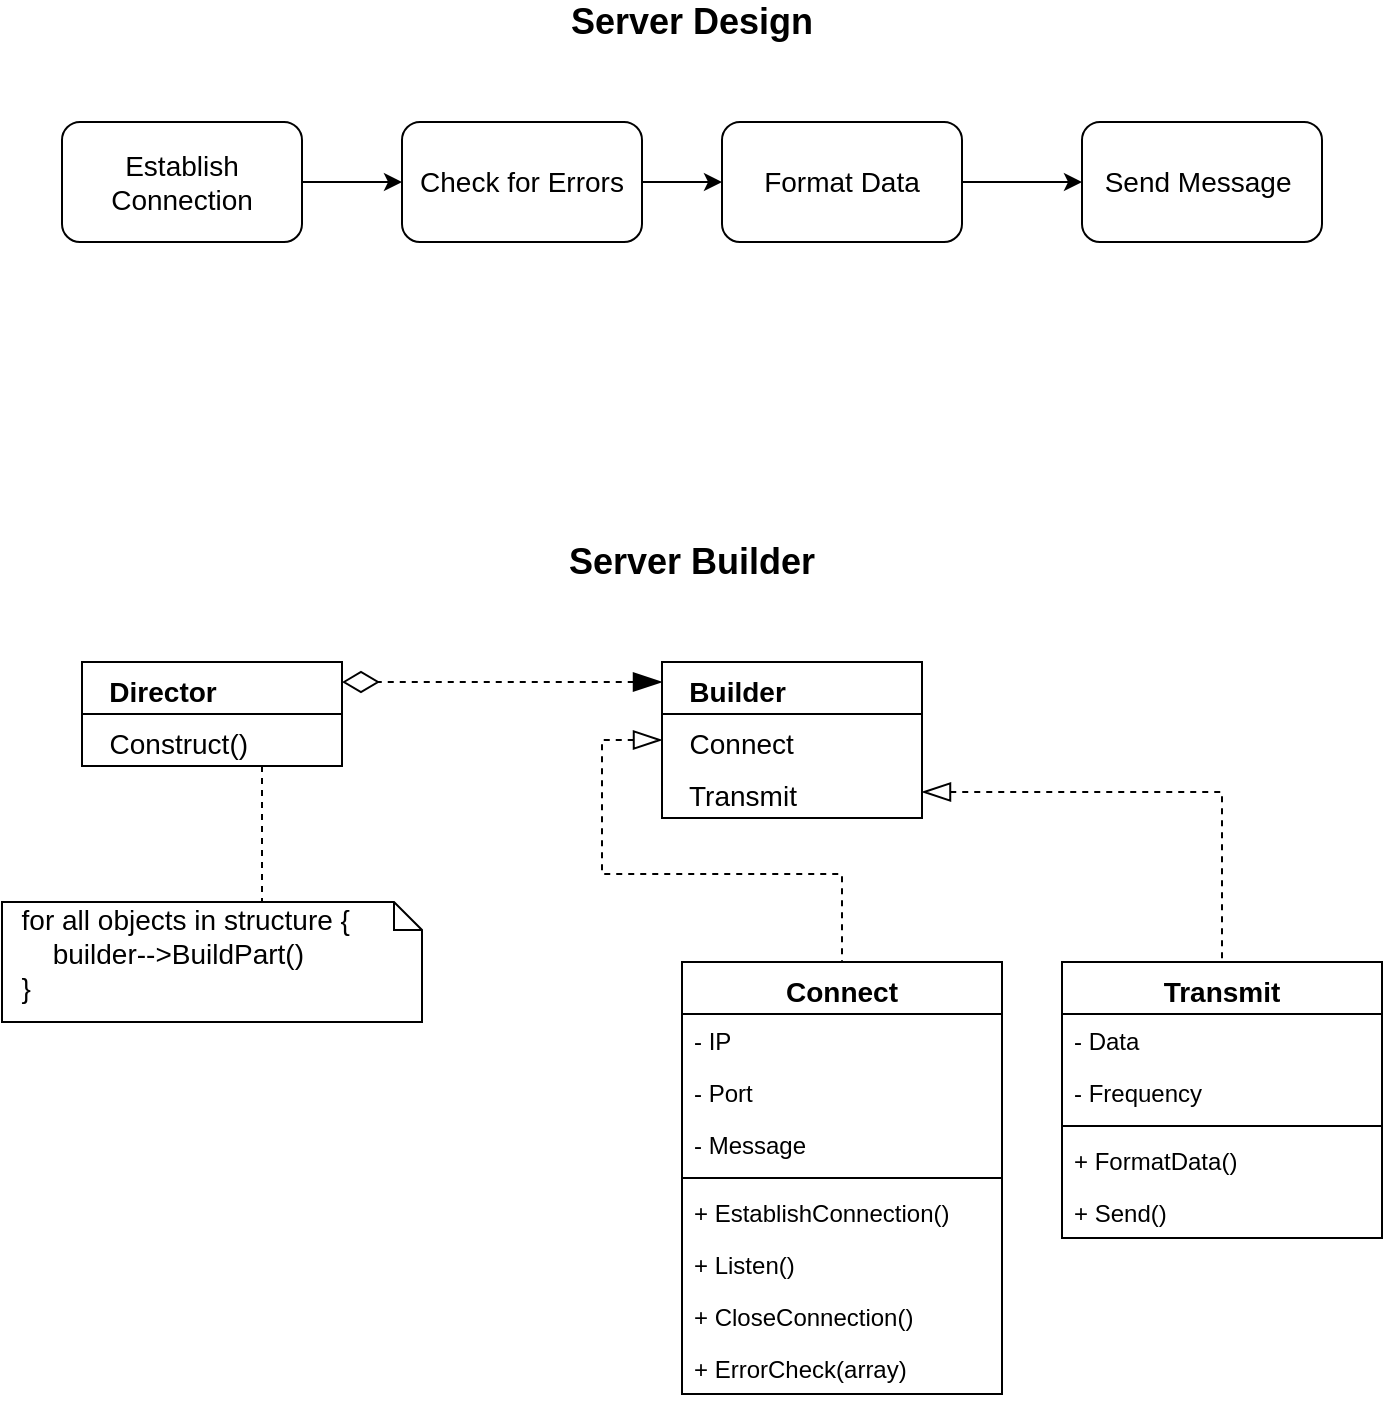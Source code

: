 <mxfile version="13.2.2" type="device"><diagram id="TvQknBmfNsbgyYV2aUpn" name="Page-1"><mxGraphModel dx="918" dy="956" grid="0" gridSize="10" guides="1" tooltips="1" connect="1" arrows="1" fold="1" page="1" pageScale="1" pageWidth="850" pageHeight="1100" math="0" shadow="0"><root><mxCell id="0"/><mxCell id="1" parent="0"/><mxCell id="6xHzzpSM55IbYRGLDwlZ-7" value="" style="edgeStyle=orthogonalEdgeStyle;rounded=0;orthogonalLoop=1;jettySize=auto;html=1;" edge="1" parent="1" source="6xHzzpSM55IbYRGLDwlZ-1" target="6xHzzpSM55IbYRGLDwlZ-6"><mxGeometry relative="1" as="geometry"/></mxCell><mxCell id="6xHzzpSM55IbYRGLDwlZ-1" value="&lt;span style=&quot;font-size: 14px&quot;&gt;Establish Connection&lt;/span&gt;" style="rounded=1;whiteSpace=wrap;html=1;" vertex="1" parent="1"><mxGeometry x="110" y="262" width="120" height="60" as="geometry"/></mxCell><mxCell id="6xHzzpSM55IbYRGLDwlZ-9" value="" style="edgeStyle=orthogonalEdgeStyle;rounded=0;orthogonalLoop=1;jettySize=auto;html=1;" edge="1" parent="1" source="6xHzzpSM55IbYRGLDwlZ-6" target="6xHzzpSM55IbYRGLDwlZ-8"><mxGeometry relative="1" as="geometry"/></mxCell><mxCell id="6xHzzpSM55IbYRGLDwlZ-6" value="&lt;span style=&quot;font-size: 14px&quot;&gt;Check for Errors&lt;/span&gt;" style="rounded=1;whiteSpace=wrap;html=1;" vertex="1" parent="1"><mxGeometry x="280" y="262" width="120" height="60" as="geometry"/></mxCell><mxCell id="6xHzzpSM55IbYRGLDwlZ-11" value="" style="edgeStyle=orthogonalEdgeStyle;rounded=0;orthogonalLoop=1;jettySize=auto;html=1;" edge="1" parent="1" source="6xHzzpSM55IbYRGLDwlZ-8" target="6xHzzpSM55IbYRGLDwlZ-10"><mxGeometry relative="1" as="geometry"/></mxCell><mxCell id="6xHzzpSM55IbYRGLDwlZ-8" value="&lt;span style=&quot;font-size: 14px&quot;&gt;Format Data&lt;/span&gt;" style="rounded=1;whiteSpace=wrap;html=1;" vertex="1" parent="1"><mxGeometry x="440" y="262" width="120" height="60" as="geometry"/></mxCell><mxCell id="6xHzzpSM55IbYRGLDwlZ-10" value="&lt;span style=&quot;font-size: 14px&quot;&gt;Send Message&amp;nbsp;&lt;/span&gt;" style="rounded=1;whiteSpace=wrap;html=1;" vertex="1" parent="1"><mxGeometry x="620" y="262" width="120" height="60" as="geometry"/></mxCell><mxCell id="6xHzzpSM55IbYRGLDwlZ-2" value="&lt;font style=&quot;font-size: 18px;&quot;&gt;&lt;b style=&quot;font-size: 18px;&quot;&gt;Server Design&lt;/b&gt;&lt;/font&gt;" style="text;html=1;strokeColor=none;fillColor=none;align=center;verticalAlign=middle;whiteSpace=wrap;rounded=0;fontSize=18;" vertex="1" parent="1"><mxGeometry x="345" y="202" width="160" height="20" as="geometry"/></mxCell><mxCell id="6xHzzpSM55IbYRGLDwlZ-13" value="&lt;font style=&quot;font-size: 18px&quot;&gt;&lt;b style=&quot;font-size: 18px&quot;&gt;Server Builder&lt;/b&gt;&lt;/font&gt;" style="text;html=1;strokeColor=none;fillColor=none;align=center;verticalAlign=middle;whiteSpace=wrap;rounded=0;fontSize=18;" vertex="1" parent="1"><mxGeometry x="345" y="472" width="160" height="20" as="geometry"/></mxCell><mxCell id="6xHzzpSM55IbYRGLDwlZ-20" value="" style="endArrow=oval;html=1;edgeStyle=orthogonalEdgeStyle;fontSize=14;dashed=1;endFill=0;" edge="1" parent="1"><mxGeometry relative="1" as="geometry"><mxPoint x="210" y="584" as="sourcePoint"/><mxPoint x="210" y="662" as="targetPoint"/></mxGeometry></mxCell><mxCell id="6xHzzpSM55IbYRGLDwlZ-25" value="&amp;nbsp; for all objects in structure {&lt;br&gt;&amp;nbsp; &amp;nbsp; &amp;nbsp; builder--&amp;gt;BuildPart()&lt;br&gt;&amp;nbsp; }" style="shape=note;whiteSpace=wrap;html=1;size=14;verticalAlign=top;align=left;spacingTop=-6;fontSize=14;" vertex="1" parent="1"><mxGeometry x="80" y="652" width="210" height="60" as="geometry"/></mxCell><mxCell id="6xHzzpSM55IbYRGLDwlZ-26" value="" style="endArrow=diamondThin;endFill=0;endSize=16;html=1;dashed=1;fontSize=14;startArrow=blockThin;startFill=1;targetPerimeterSpacing=0;startSize=12;" edge="1" parent="1"><mxGeometry width="160" relative="1" as="geometry"><mxPoint x="410" y="542" as="sourcePoint"/><mxPoint x="250" y="542" as="targetPoint"/></mxGeometry></mxCell><mxCell id="6xHzzpSM55IbYRGLDwlZ-69" style="edgeStyle=orthogonalEdgeStyle;rounded=0;orthogonalLoop=1;jettySize=auto;html=1;exitX=0;exitY=0.5;exitDx=0;exitDy=0;entryX=0.5;entryY=0;entryDx=0;entryDy=0;dashed=1;startArrow=blockThin;startFill=0;startSize=12;endArrow=none;endFill=0;endSize=16;targetPerimeterSpacing=0;fontSize=14;" edge="1" parent="1" source="6xHzzpSM55IbYRGLDwlZ-32" target="6xHzzpSM55IbYRGLDwlZ-36"><mxGeometry relative="1" as="geometry"/></mxCell><mxCell id="6xHzzpSM55IbYRGLDwlZ-70" style="edgeStyle=orthogonalEdgeStyle;rounded=0;orthogonalLoop=1;jettySize=auto;html=1;dashed=1;startArrow=blockThin;startFill=0;startSize=12;endArrow=none;endFill=0;endSize=16;targetPerimeterSpacing=0;fontSize=14;entryX=0.5;entryY=0;entryDx=0;entryDy=0;" edge="1" parent="1" source="6xHzzpSM55IbYRGLDwlZ-35" target="6xHzzpSM55IbYRGLDwlZ-44"><mxGeometry relative="1" as="geometry"/></mxCell><mxCell id="6xHzzpSM55IbYRGLDwlZ-15" value="   Director" style="swimlane;fontStyle=1;align=left;verticalAlign=top;childLayout=stackLayout;horizontal=1;startSize=26;horizontalStack=0;resizeParent=1;resizeParentMax=0;resizeLast=0;collapsible=1;marginBottom=0;fontSize=14;" vertex="1" parent="1"><mxGeometry x="120" y="532" width="130" height="52" as="geometry"/></mxCell><mxCell id="6xHzzpSM55IbYRGLDwlZ-18" value="  Construct()" style="text;strokeColor=none;fillColor=none;align=left;verticalAlign=top;spacingLeft=4;spacingRight=4;overflow=hidden;rotatable=0;points=[[0,0.5],[1,0.5]];portConstraint=eastwest;fontSize=14;" vertex="1" parent="6xHzzpSM55IbYRGLDwlZ-15"><mxGeometry y="26" width="130" height="26" as="geometry"/></mxCell><mxCell id="6xHzzpSM55IbYRGLDwlZ-31" value="   Builder" style="swimlane;fontStyle=1;align=left;verticalAlign=top;childLayout=stackLayout;horizontal=1;startSize=26;horizontalStack=0;resizeParent=1;resizeParentMax=0;resizeLast=0;collapsible=1;marginBottom=0;fontSize=14;" vertex="1" parent="1"><mxGeometry x="410" y="532" width="130" height="78" as="geometry"/></mxCell><mxCell id="6xHzzpSM55IbYRGLDwlZ-32" value="  Connect" style="text;strokeColor=none;fillColor=none;align=left;verticalAlign=top;spacingLeft=4;spacingRight=4;overflow=hidden;rotatable=0;points=[[0,0.5],[1,0.5]];portConstraint=eastwest;fontSize=14;" vertex="1" parent="6xHzzpSM55IbYRGLDwlZ-31"><mxGeometry y="26" width="130" height="26" as="geometry"/></mxCell><mxCell id="6xHzzpSM55IbYRGLDwlZ-35" value="  Transmit " style="text;strokeColor=none;fillColor=none;align=left;verticalAlign=top;spacingLeft=4;spacingRight=4;overflow=hidden;rotatable=0;points=[[0,0.5],[1,0.5]];portConstraint=eastwest;fontSize=14;" vertex="1" parent="6xHzzpSM55IbYRGLDwlZ-31"><mxGeometry y="52" width="130" height="26" as="geometry"/></mxCell><mxCell id="6xHzzpSM55IbYRGLDwlZ-36" value="Connect" style="swimlane;fontStyle=1;align=center;verticalAlign=top;childLayout=stackLayout;horizontal=1;startSize=26;horizontalStack=0;resizeParent=1;resizeParentMax=0;resizeLast=0;collapsible=1;marginBottom=0;fontSize=14;" vertex="1" parent="1"><mxGeometry x="420" y="682" width="160" height="216" as="geometry"/></mxCell><mxCell id="6xHzzpSM55IbYRGLDwlZ-37" value="- IP" style="text;strokeColor=none;fillColor=none;align=left;verticalAlign=top;spacingLeft=4;spacingRight=4;overflow=hidden;rotatable=0;points=[[0,0.5],[1,0.5]];portConstraint=eastwest;" vertex="1" parent="6xHzzpSM55IbYRGLDwlZ-36"><mxGeometry y="26" width="160" height="26" as="geometry"/></mxCell><mxCell id="6xHzzpSM55IbYRGLDwlZ-40" value="- Port" style="text;strokeColor=none;fillColor=none;align=left;verticalAlign=top;spacingLeft=4;spacingRight=4;overflow=hidden;rotatable=0;points=[[0,0.5],[1,0.5]];portConstraint=eastwest;" vertex="1" parent="6xHzzpSM55IbYRGLDwlZ-36"><mxGeometry y="52" width="160" height="26" as="geometry"/></mxCell><mxCell id="6xHzzpSM55IbYRGLDwlZ-41" value="- Message" style="text;strokeColor=none;fillColor=none;align=left;verticalAlign=top;spacingLeft=4;spacingRight=4;overflow=hidden;rotatable=0;points=[[0,0.5],[1,0.5]];portConstraint=eastwest;" vertex="1" parent="6xHzzpSM55IbYRGLDwlZ-36"><mxGeometry y="78" width="160" height="26" as="geometry"/></mxCell><mxCell id="6xHzzpSM55IbYRGLDwlZ-38" value="" style="line;strokeWidth=1;fillColor=none;align=left;verticalAlign=middle;spacingTop=-1;spacingLeft=3;spacingRight=3;rotatable=0;labelPosition=right;points=[];portConstraint=eastwest;" vertex="1" parent="6xHzzpSM55IbYRGLDwlZ-36"><mxGeometry y="104" width="160" height="8" as="geometry"/></mxCell><mxCell id="6xHzzpSM55IbYRGLDwlZ-39" value="+ EstablishConnection()" style="text;strokeColor=none;fillColor=none;align=left;verticalAlign=top;spacingLeft=4;spacingRight=4;overflow=hidden;rotatable=0;points=[[0,0.5],[1,0.5]];portConstraint=eastwest;" vertex="1" parent="6xHzzpSM55IbYRGLDwlZ-36"><mxGeometry y="112" width="160" height="26" as="geometry"/></mxCell><mxCell id="6xHzzpSM55IbYRGLDwlZ-43" value="+ Listen()" style="text;strokeColor=none;fillColor=none;align=left;verticalAlign=top;spacingLeft=4;spacingRight=4;overflow=hidden;rotatable=0;points=[[0,0.5],[1,0.5]];portConstraint=eastwest;" vertex="1" parent="6xHzzpSM55IbYRGLDwlZ-36"><mxGeometry y="138" width="160" height="26" as="geometry"/></mxCell><mxCell id="6xHzzpSM55IbYRGLDwlZ-42" value="+ CloseConnection()" style="text;strokeColor=none;fillColor=none;align=left;verticalAlign=top;spacingLeft=4;spacingRight=4;overflow=hidden;rotatable=0;points=[[0,0.5],[1,0.5]];portConstraint=eastwest;" vertex="1" parent="6xHzzpSM55IbYRGLDwlZ-36"><mxGeometry y="164" width="160" height="26" as="geometry"/></mxCell><mxCell id="6xHzzpSM55IbYRGLDwlZ-51" value="+ ErrorCheck(array)" style="text;strokeColor=none;fillColor=none;align=left;verticalAlign=top;spacingLeft=4;spacingRight=4;overflow=hidden;rotatable=0;points=[[0,0.5],[1,0.5]];portConstraint=eastwest;" vertex="1" parent="6xHzzpSM55IbYRGLDwlZ-36"><mxGeometry y="190" width="160" height="26" as="geometry"/></mxCell><mxCell id="6xHzzpSM55IbYRGLDwlZ-44" value="Transmit" style="swimlane;fontStyle=1;align=center;verticalAlign=top;childLayout=stackLayout;horizontal=1;startSize=26;horizontalStack=0;resizeParent=1;resizeParentMax=0;resizeLast=0;collapsible=1;marginBottom=0;fontSize=14;" vertex="1" parent="1"><mxGeometry x="610" y="682" width="160" height="138" as="geometry"/></mxCell><mxCell id="6xHzzpSM55IbYRGLDwlZ-45" value="- Data" style="text;strokeColor=none;fillColor=none;align=left;verticalAlign=top;spacingLeft=4;spacingRight=4;overflow=hidden;rotatable=0;points=[[0,0.5],[1,0.5]];portConstraint=eastwest;" vertex="1" parent="6xHzzpSM55IbYRGLDwlZ-44"><mxGeometry y="26" width="160" height="26" as="geometry"/></mxCell><mxCell id="6xHzzpSM55IbYRGLDwlZ-68" value="- Frequency" style="text;strokeColor=none;fillColor=none;align=left;verticalAlign=top;spacingLeft=4;spacingRight=4;overflow=hidden;rotatable=0;points=[[0,0.5],[1,0.5]];portConstraint=eastwest;" vertex="1" parent="6xHzzpSM55IbYRGLDwlZ-44"><mxGeometry y="52" width="160" height="26" as="geometry"/></mxCell><mxCell id="6xHzzpSM55IbYRGLDwlZ-48" value="" style="line;strokeWidth=1;fillColor=none;align=left;verticalAlign=middle;spacingTop=-1;spacingLeft=3;spacingRight=3;rotatable=0;labelPosition=right;points=[];portConstraint=eastwest;" vertex="1" parent="6xHzzpSM55IbYRGLDwlZ-44"><mxGeometry y="78" width="160" height="8" as="geometry"/></mxCell><mxCell id="6xHzzpSM55IbYRGLDwlZ-50" value="+ FormatData()" style="text;strokeColor=none;fillColor=none;align=left;verticalAlign=top;spacingLeft=4;spacingRight=4;overflow=hidden;rotatable=0;points=[[0,0.5],[1,0.5]];portConstraint=eastwest;" vertex="1" parent="6xHzzpSM55IbYRGLDwlZ-44"><mxGeometry y="86" width="160" height="26" as="geometry"/></mxCell><mxCell id="6xHzzpSM55IbYRGLDwlZ-49" value="+ Send()" style="text;strokeColor=none;fillColor=none;align=left;verticalAlign=top;spacingLeft=4;spacingRight=4;overflow=hidden;rotatable=0;points=[[0,0.5],[1,0.5]];portConstraint=eastwest;" vertex="1" parent="6xHzzpSM55IbYRGLDwlZ-44"><mxGeometry y="112" width="160" height="26" as="geometry"/></mxCell></root></mxGraphModel></diagram></mxfile>
